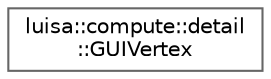 digraph "类继承关系图"
{
 // LATEX_PDF_SIZE
  bgcolor="transparent";
  edge [fontname=Helvetica,fontsize=10,labelfontname=Helvetica,labelfontsize=10];
  node [fontname=Helvetica,fontsize=10,shape=box,height=0.2,width=0.4];
  rankdir="LR";
  Node0 [id="Node000000",label="luisa::compute::detail\l::GUIVertex",height=0.2,width=0.4,color="grey40", fillcolor="white", style="filled",URL="$structluisa_1_1compute_1_1detail_1_1_g_u_i_vertex.html",tooltip=" "];
}
